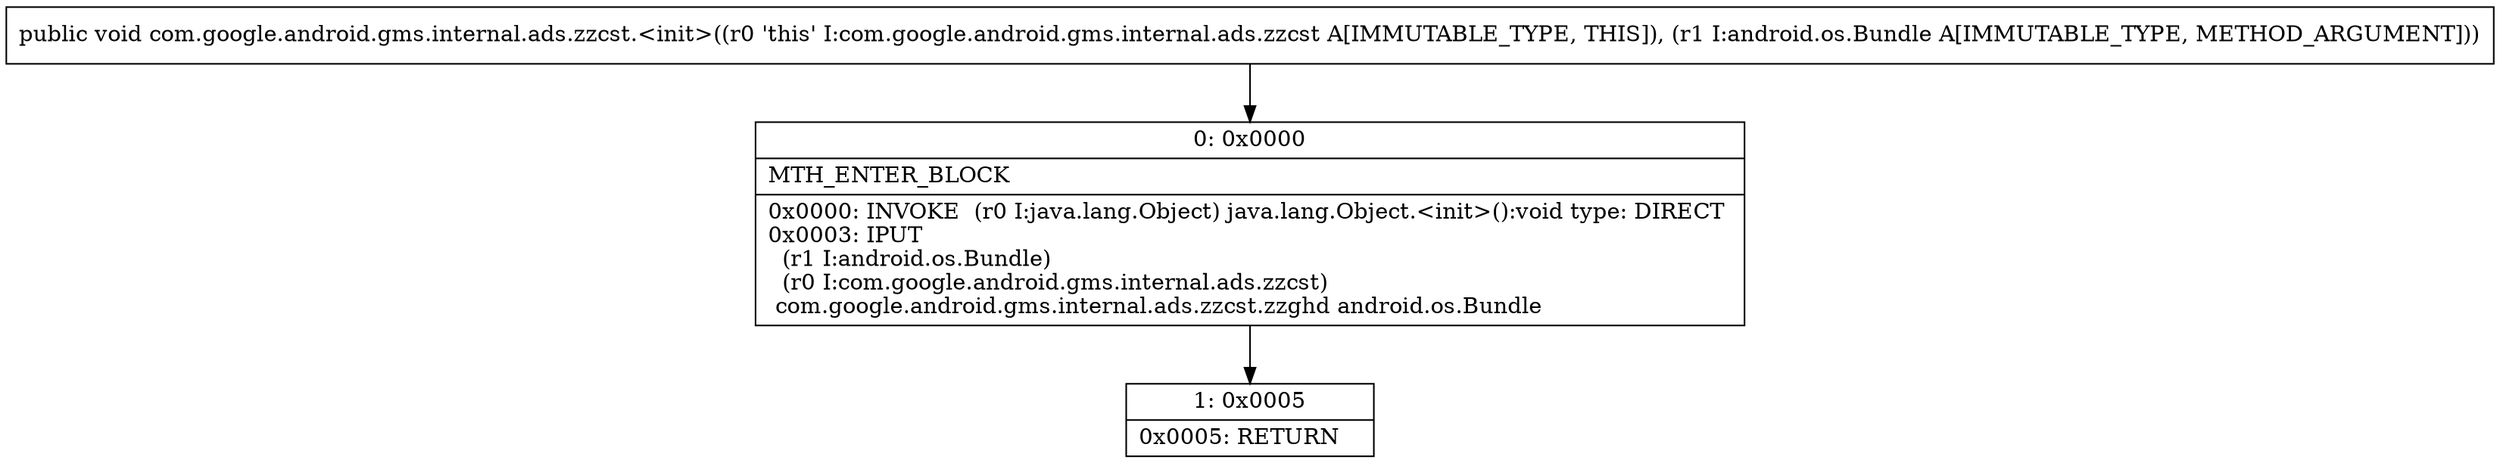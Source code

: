 digraph "CFG forcom.google.android.gms.internal.ads.zzcst.\<init\>(Landroid\/os\/Bundle;)V" {
Node_0 [shape=record,label="{0\:\ 0x0000|MTH_ENTER_BLOCK\l|0x0000: INVOKE  (r0 I:java.lang.Object) java.lang.Object.\<init\>():void type: DIRECT \l0x0003: IPUT  \l  (r1 I:android.os.Bundle)\l  (r0 I:com.google.android.gms.internal.ads.zzcst)\l com.google.android.gms.internal.ads.zzcst.zzghd android.os.Bundle \l}"];
Node_1 [shape=record,label="{1\:\ 0x0005|0x0005: RETURN   \l}"];
MethodNode[shape=record,label="{public void com.google.android.gms.internal.ads.zzcst.\<init\>((r0 'this' I:com.google.android.gms.internal.ads.zzcst A[IMMUTABLE_TYPE, THIS]), (r1 I:android.os.Bundle A[IMMUTABLE_TYPE, METHOD_ARGUMENT])) }"];
MethodNode -> Node_0;
Node_0 -> Node_1;
}

